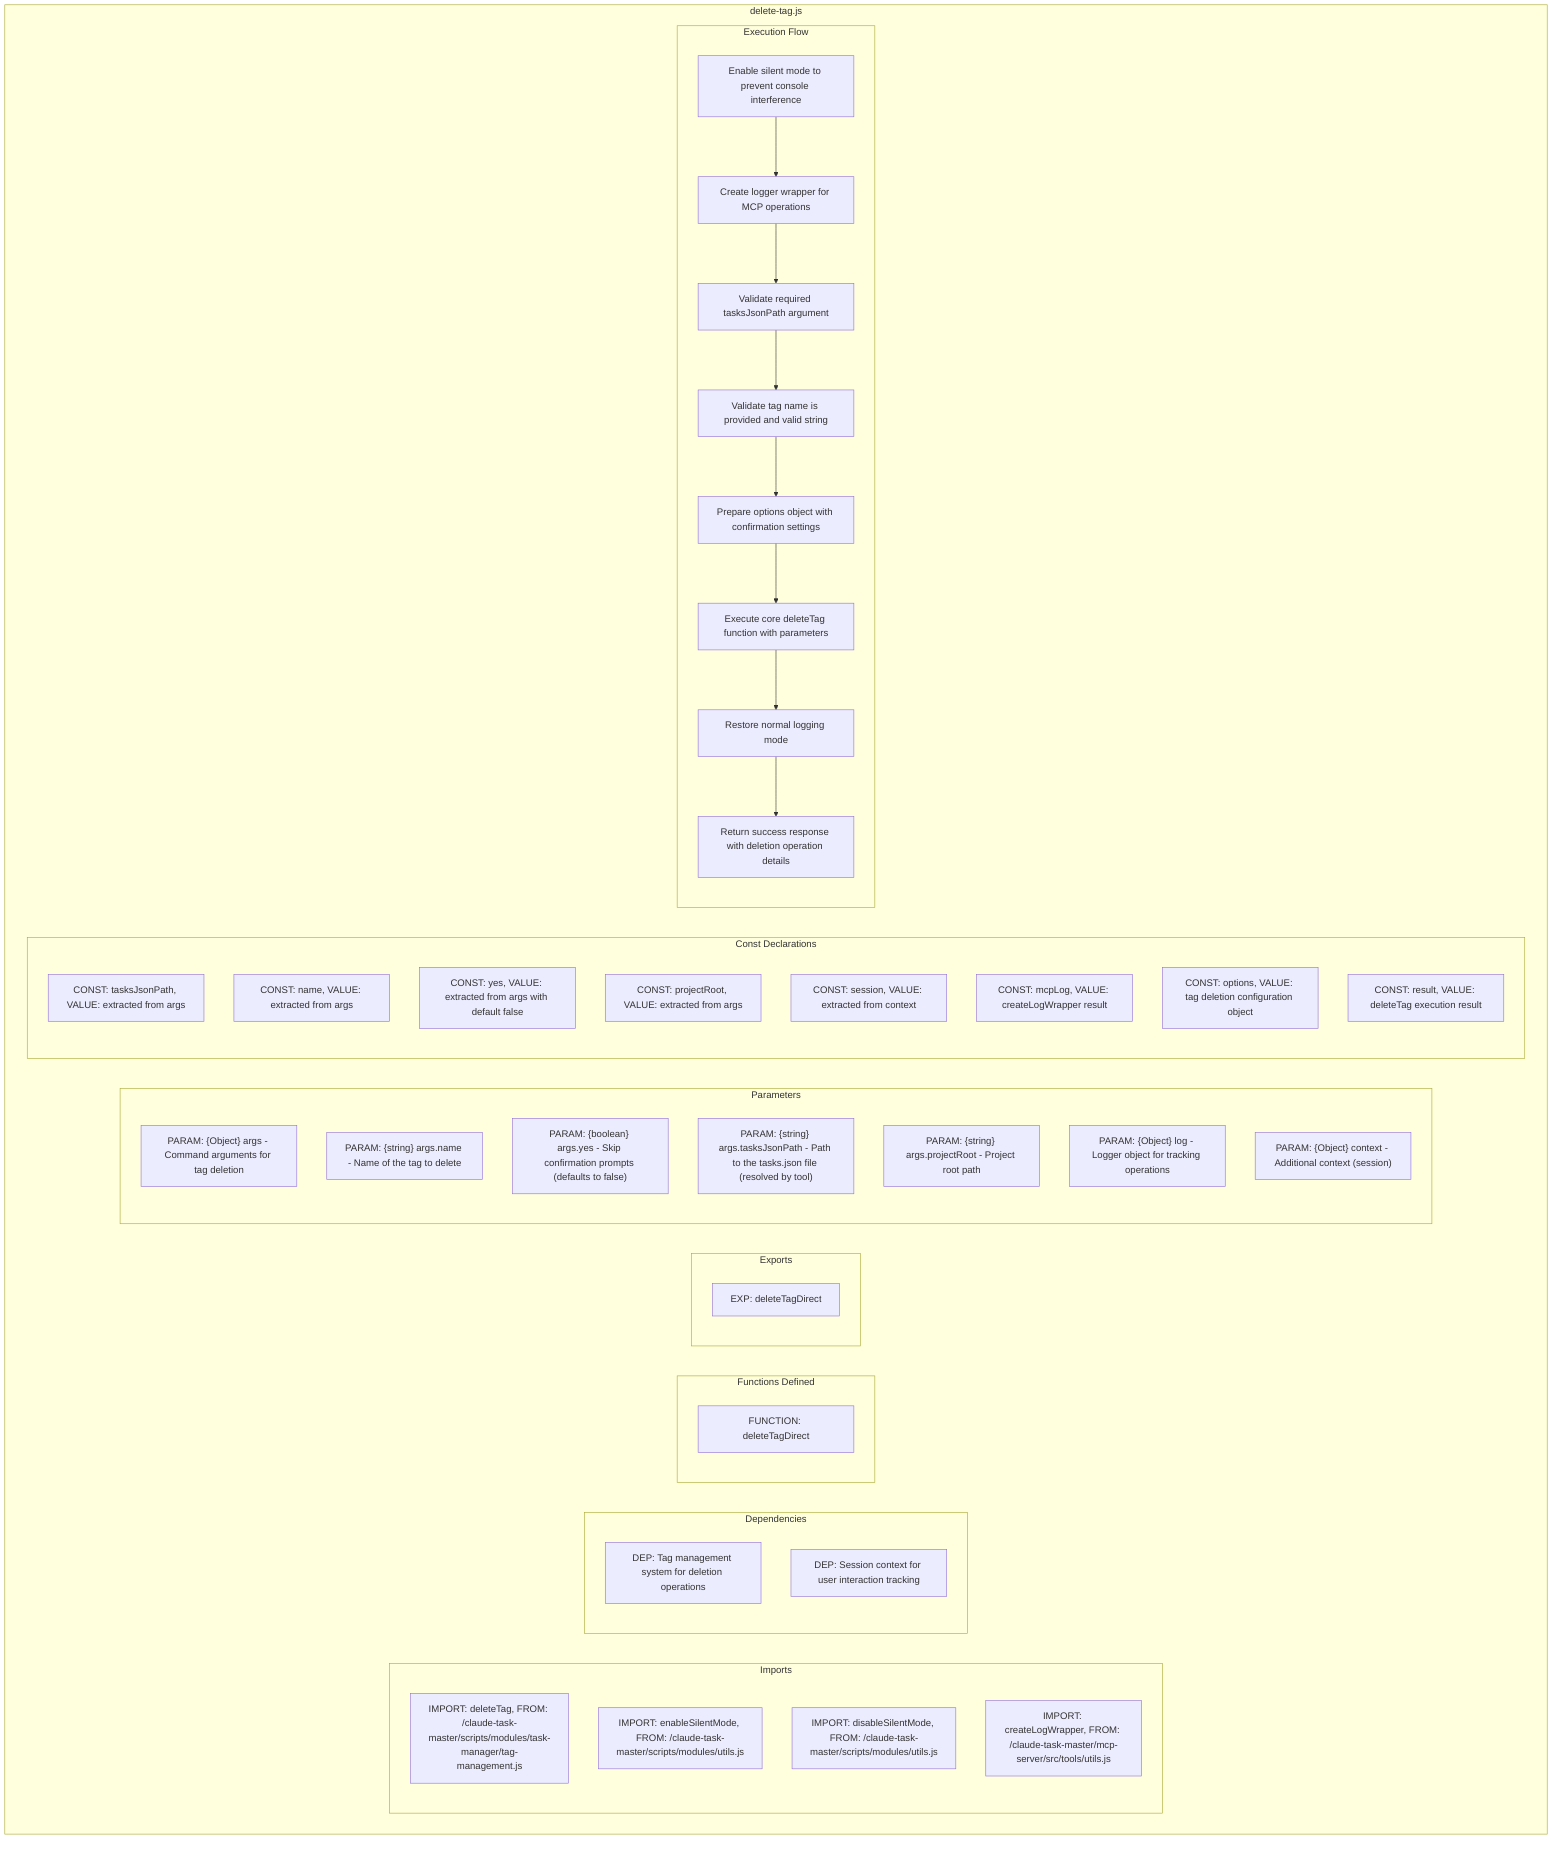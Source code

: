 flowchart TB
    subgraph Imports["Imports"]
        I1["IMPORT: deleteTag, FROM: /claude-task-master/scripts/modules/task-manager/tag-management.js"]
        I2["IMPORT: enableSilentMode, FROM: /claude-task-master/scripts/modules/utils.js"]
        I3["IMPORT: disableSilentMode, FROM: /claude-task-master/scripts/modules/utils.js"]
        I4["IMPORT: createLogWrapper, FROM: /claude-task-master/mcp-server/src/tools/utils.js"]
    end
    
    subgraph Dependencies["Dependencies"]
        D1["DEP: Tag management system for deletion operations"]
        D2["DEP: Session context for user interaction tracking"]
    end
    
    subgraph FunctionsDefined["Functions Defined"]
        FU1["FUNCTION: deleteTagDirect"]
    end
    
    subgraph Exports["Exports"]
        E1["EXP: deleteTagDirect"]
    end
    
    subgraph Parameters["Parameters"]
        P1["PARAM: {Object} args - Command arguments for tag deletion"]
        P2["PARAM: {string} args.name - Name of the tag to delete"]
        P3["PARAM: {boolean} args.yes - Skip confirmation prompts (defaults to false)"]
        P4["PARAM: {string} args.tasksJsonPath - Path to the tasks.json file (resolved by tool)"]
        P5["PARAM: {string} args.projectRoot - Project root path"]
        P6["PARAM: {Object} log - Logger object for tracking operations"]
        P7["PARAM: {Object} context - Additional context (session)"]
    end
    
    subgraph Constants["Const Declarations"]
        C1["CONST: tasksJsonPath, VALUE: extracted from args"]
        C2["CONST: name, VALUE: extracted from args"]
        C3["CONST: yes, VALUE: extracted from args with default false"]
        C4["CONST: projectRoot, VALUE: extracted from args"]
        C5["CONST: session, VALUE: extracted from context"]
        C6["CONST: mcpLog, VALUE: createLogWrapper result"]
        C7["CONST: options, VALUE: tag deletion configuration object"]
        C8["CONST: result, VALUE: deleteTag execution result"]
    end
    
    subgraph ExecutionFlow["Execution Flow"]
        FL1["Enable silent mode to prevent console interference"]
        FL2["Create logger wrapper for MCP operations"]
        FL3["Validate required tasksJsonPath argument"]
        FL4["Validate tag name is provided and valid string"]
        FL5["Prepare options object with confirmation settings"]
        FL6["Execute core deleteTag function with parameters"]
        FL7["Restore normal logging mode"]
        FL8["Return success response with deletion operation details"]
    end
    
    subgraph deleteTag["delete-tag.js"]
        Imports
        Dependencies
        FunctionsDefined
        Exports
        Parameters
        Constants
        ExecutionFlow
    end
    
    FL1 --> FL2
    FL2 --> FL3
    FL3 --> FL4
    FL4 --> FL5
    FL5 --> FL6
    FL6 --> FL7
    FL7 --> FL8